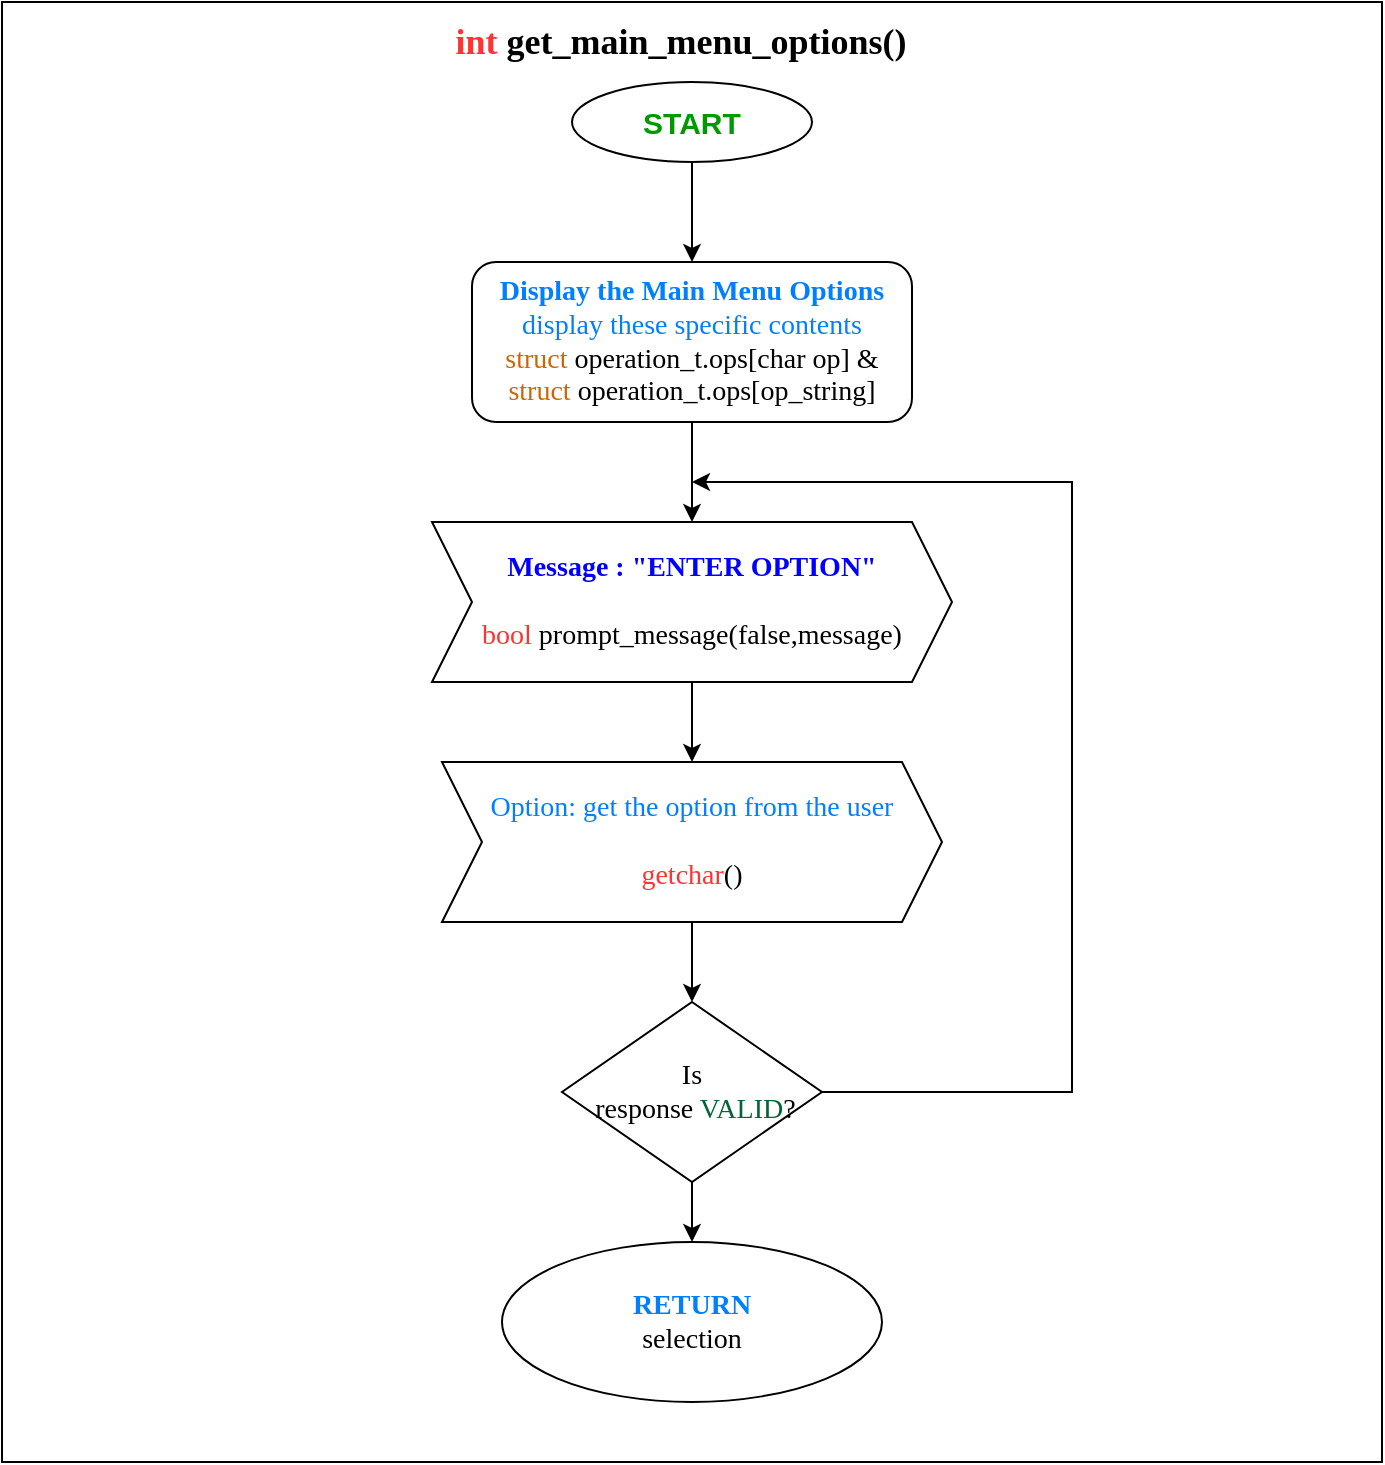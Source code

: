 <mxfile version="13.8.1" type="github" pages="2">
  <diagram id="-3yE_oQgP8SEoG4yNwQ4" name="Page-1">
    <mxGraphModel dx="1422" dy="745" grid="1" gridSize="10" guides="1" tooltips="1" connect="1" arrows="1" fold="1" page="1" pageScale="1" pageWidth="827" pageHeight="1169" math="0" shadow="0">
      <root>
        <mxCell id="0" />
        <mxCell id="1" parent="0" />
        <mxCell id="7udFH5Te9YRPJ404BhfZ-31" value="" style="rounded=0;whiteSpace=wrap;html=1;" vertex="1" parent="1">
          <mxGeometry x="55" y="40" width="690" height="730" as="geometry" />
        </mxCell>
        <mxCell id="7udFH5Te9YRPJ404BhfZ-5" style="edgeStyle=orthogonalEdgeStyle;rounded=0;orthogonalLoop=1;jettySize=auto;html=1;exitX=0.5;exitY=1;exitDx=0;exitDy=0;entryX=0.5;entryY=0;entryDx=0;entryDy=0;" edge="1" parent="1" source="7udFH5Te9YRPJ404BhfZ-1">
          <mxGeometry relative="1" as="geometry">
            <mxPoint x="400" y="170" as="targetPoint" />
          </mxGeometry>
        </mxCell>
        <mxCell id="7udFH5Te9YRPJ404BhfZ-1" value="&lt;b&gt;&lt;font color=&quot;#009900&quot; style=&quot;font-size: 15px&quot;&gt;START&lt;/font&gt;&lt;/b&gt;" style="ellipse;whiteSpace=wrap;html=1;" vertex="1" parent="1">
          <mxGeometry x="340" y="80" width="120" height="40" as="geometry" />
        </mxCell>
        <mxCell id="7udFH5Te9YRPJ404BhfZ-11" style="edgeStyle=orthogonalEdgeStyle;rounded=0;orthogonalLoop=1;jettySize=auto;html=1;exitX=0.5;exitY=1;exitDx=0;exitDy=0;" edge="1" parent="1" source="7udFH5Te9YRPJ404BhfZ-6" target="7udFH5Te9YRPJ404BhfZ-10">
          <mxGeometry relative="1" as="geometry" />
        </mxCell>
        <mxCell id="7udFH5Te9YRPJ404BhfZ-6" value="&lt;font face=&quot;Times New Roman&quot; style=&quot;font-size: 14px&quot;&gt;&lt;b&gt;&lt;font color=&quot;#0000ff&quot; style=&quot;font-size: 14px&quot;&gt;Message : &quot;ENTER OPTION&quot;&lt;/font&gt;&lt;br&gt;&lt;/b&gt;&lt;br&gt;&lt;font color=&quot;#ff3333&quot; style=&quot;font-size: 14px&quot;&gt;bool&lt;/font&gt; prompt_message(false,message)&lt;/font&gt;" style="shape=step;perimeter=stepPerimeter;whiteSpace=wrap;html=1;fixedSize=1;" vertex="1" parent="1">
          <mxGeometry x="270" y="300" width="260" height="80" as="geometry" />
        </mxCell>
        <mxCell id="7udFH5Te9YRPJ404BhfZ-8" style="edgeStyle=orthogonalEdgeStyle;rounded=0;orthogonalLoop=1;jettySize=auto;html=1;exitX=0.5;exitY=1;exitDx=0;exitDy=0;entryX=0.5;entryY=0;entryDx=0;entryDy=0;" edge="1" parent="1" source="7udFH5Te9YRPJ404BhfZ-7" target="7udFH5Te9YRPJ404BhfZ-6">
          <mxGeometry relative="1" as="geometry" />
        </mxCell>
        <mxCell id="7udFH5Te9YRPJ404BhfZ-7" value="&lt;font face=&quot;Times New Roman&quot; style=&quot;font-size: 14px&quot;&gt;&lt;font color=&quot;#007fff&quot; style=&quot;font-size: 14px&quot;&gt;&lt;b&gt;Display&amp;nbsp;the Main Menu Options&lt;br&gt;&lt;/b&gt;display these specific contents&lt;br&gt;&lt;/font&gt;&lt;font color=&quot;#cc6600&quot; style=&quot;font-size: 14px&quot;&gt;struct&lt;/font&gt;&lt;span&gt;&amp;nbsp;operation_t.ops[char op] &amp;amp;&lt;/span&gt;&lt;br&gt;&lt;font color=&quot;#cc6600&quot; style=&quot;font-size: 14px&quot;&gt;struct&lt;/font&gt;&lt;span&gt;&amp;nbsp;operation_t.ops[op_string]&lt;/span&gt;&lt;/font&gt;" style="rounded=1;whiteSpace=wrap;html=1;" vertex="1" parent="1">
          <mxGeometry x="290" y="170" width="220" height="80" as="geometry" />
        </mxCell>
        <mxCell id="7udFH5Te9YRPJ404BhfZ-13" style="edgeStyle=orthogonalEdgeStyle;rounded=0;orthogonalLoop=1;jettySize=auto;html=1;exitX=1;exitY=0.5;exitDx=0;exitDy=0;" edge="1" parent="1" source="7udFH5Te9YRPJ404BhfZ-9">
          <mxGeometry relative="1" as="geometry">
            <mxPoint x="400" y="280" as="targetPoint" />
            <Array as="points">
              <mxPoint x="590" y="585" />
              <mxPoint x="590" y="280" />
            </Array>
          </mxGeometry>
        </mxCell>
        <mxCell id="7udFH5Te9YRPJ404BhfZ-15" style="edgeStyle=orthogonalEdgeStyle;rounded=0;orthogonalLoop=1;jettySize=auto;html=1;exitX=0.5;exitY=1;exitDx=0;exitDy=0;entryX=0.5;entryY=0;entryDx=0;entryDy=0;" edge="1" parent="1" source="7udFH5Te9YRPJ404BhfZ-9">
          <mxGeometry relative="1" as="geometry">
            <mxPoint x="400" y="660" as="targetPoint" />
          </mxGeometry>
        </mxCell>
        <mxCell id="7udFH5Te9YRPJ404BhfZ-9" value="&lt;font face=&quot;Times New Roman&quot; style=&quot;font-size: 14px&quot;&gt;Is&lt;br&gt;&amp;nbsp;response &lt;font style=&quot;font-size: 14px&quot; color=&quot;#006633&quot;&gt;VALID&lt;/font&gt;?&lt;/font&gt;" style="rhombus;whiteSpace=wrap;html=1;" vertex="1" parent="1">
          <mxGeometry x="335" y="540" width="130" height="90" as="geometry" />
        </mxCell>
        <mxCell id="7udFH5Te9YRPJ404BhfZ-12" style="edgeStyle=orthogonalEdgeStyle;rounded=0;orthogonalLoop=1;jettySize=auto;html=1;exitX=0.5;exitY=1;exitDx=0;exitDy=0;" edge="1" parent="1" source="7udFH5Te9YRPJ404BhfZ-10" target="7udFH5Te9YRPJ404BhfZ-9">
          <mxGeometry relative="1" as="geometry" />
        </mxCell>
        <mxCell id="7udFH5Te9YRPJ404BhfZ-10" value="&lt;font style=&quot;font-size: 14px&quot; face=&quot;Times New Roman&quot;&gt;&lt;font color=&quot;#007fff&quot; style=&quot;font-size: 14px&quot;&gt;Option: get the option from the user&lt;br&gt;&lt;/font&gt;&lt;br&gt;&lt;font color=&quot;#ff3333&quot; style=&quot;font-size: 14px&quot;&gt;getchar&lt;/font&gt;()&lt;/font&gt;" style="shape=step;perimeter=stepPerimeter;whiteSpace=wrap;html=1;fixedSize=1;" vertex="1" parent="1">
          <mxGeometry x="275" y="420" width="250" height="80" as="geometry" />
        </mxCell>
        <mxCell id="7udFH5Te9YRPJ404BhfZ-30" value="&lt;font color=&quot;#007fff&quot; style=&quot;font-family: &amp;#34;times new roman&amp;#34; ; font-size: 14px&quot;&gt;&lt;b&gt;RETURN&lt;/b&gt;&lt;/font&gt;&lt;br style=&quot;font-family: &amp;#34;times new roman&amp;#34; ; font-size: 14px&quot;&gt;&lt;span style=&quot;font-family: &amp;#34;times new roman&amp;#34; ; font-size: 14px&quot;&gt;selection&lt;br&gt;&lt;/span&gt;" style="ellipse;whiteSpace=wrap;html=1;" vertex="1" parent="1">
          <mxGeometry x="305" y="660" width="190" height="80" as="geometry" />
        </mxCell>
        <mxCell id="7udFH5Te9YRPJ404BhfZ-32" value="&lt;font face=&quot;Times New Roman&quot; size=&quot;1&quot;&gt;&lt;b style=&quot;font-size: 18px&quot;&gt;&lt;font color=&quot;#ff3333&quot;&gt;int&lt;/font&gt; get_main_menu_options()&lt;/b&gt;&lt;/font&gt;" style="text;html=1;resizable=0;autosize=1;align=center;verticalAlign=middle;points=[];fillColor=none;strokeColor=none;rounded=0;" vertex="1" parent="1">
          <mxGeometry x="274" y="50" width="240" height="20" as="geometry" />
        </mxCell>
      </root>
    </mxGraphModel>
  </diagram>
  <diagram id="ukSPvFK9bgcK1yAwJUYf" name="Page-2">
    <mxGraphModel dx="1422" dy="745" grid="1" gridSize="10" guides="1" tooltips="1" connect="1" arrows="1" fold="1" page="1" pageScale="1" pageWidth="827" pageHeight="1169" math="0" shadow="0">
      <root>
        <mxCell id="an3bbk0FtISB5r67lATR-0" />
        <mxCell id="an3bbk0FtISB5r67lATR-1" parent="an3bbk0FtISB5r67lATR-0" />
        <mxCell id="0aiHE1fEEMHJb-Q5R10j-0" value="&lt;font style=&quot;font-size: 18px&quot;&gt;&lt;b&gt;&lt;font color=&quot;#cc0000&quot;&gt;bool &lt;/font&gt;check_file()&lt;/b&gt;&lt;/font&gt;" style="text;html=1;resizable=0;autosize=1;align=center;verticalAlign=middle;points=[];fillColor=none;strokeColor=none;rounded=0;" vertex="1" parent="an3bbk0FtISB5r67lATR-1">
          <mxGeometry x="305" y="20" width="160" height="20" as="geometry" />
        </mxCell>
        <mxCell id="nLPLu2BwpXYCpV-2YTjY-0" value="&lt;b&gt;&lt;font color=&quot;#009900&quot; style=&quot;font-size: 15px&quot;&gt;START&lt;/font&gt;&lt;/b&gt;" style="ellipse;whiteSpace=wrap;html=1;" vertex="1" parent="an3bbk0FtISB5r67lATR-1">
          <mxGeometry x="320" y="80" width="120" height="40" as="geometry" />
        </mxCell>
      </root>
    </mxGraphModel>
  </diagram>
</mxfile>
